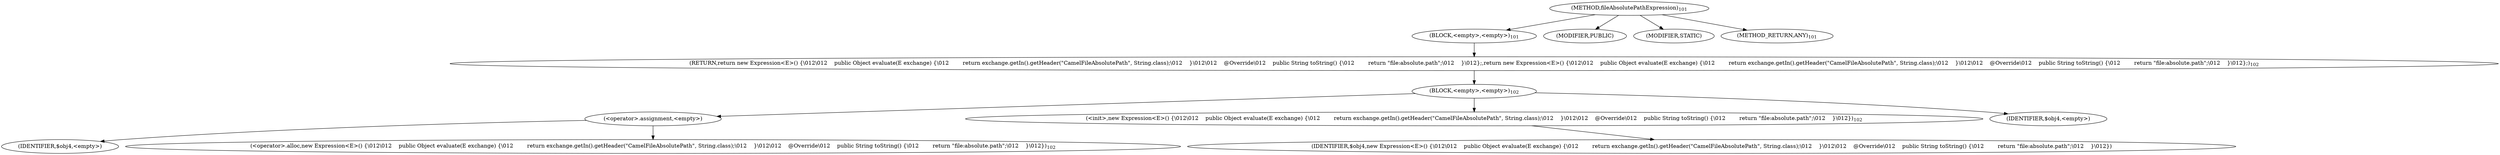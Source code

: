 digraph "fileAbsolutePathExpression" {  
"74" [label = <(METHOD,fileAbsolutePathExpression)<SUB>101</SUB>> ]
"75" [label = <(BLOCK,&lt;empty&gt;,&lt;empty&gt;)<SUB>101</SUB>> ]
"76" [label = <(RETURN,return new Expression&lt;E&gt;() {\012\012    public Object evaluate(E exchange) {\012        return exchange.getIn().getHeader(&quot;CamelFileAbsolutePath&quot;, String.class);\012    }\012\012    @Override\012    public String toString() {\012        return &quot;file:absolute.path&quot;;\012    }\012};,return new Expression&lt;E&gt;() {\012\012    public Object evaluate(E exchange) {\012        return exchange.getIn().getHeader(&quot;CamelFileAbsolutePath&quot;, String.class);\012    }\012\012    @Override\012    public String toString() {\012        return &quot;file:absolute.path&quot;;\012    }\012};)<SUB>102</SUB>> ]
"77" [label = <(BLOCK,&lt;empty&gt;,&lt;empty&gt;)<SUB>102</SUB>> ]
"78" [label = <(&lt;operator&gt;.assignment,&lt;empty&gt;)> ]
"79" [label = <(IDENTIFIER,$obj4,&lt;empty&gt;)> ]
"80" [label = <(&lt;operator&gt;.alloc,new Expression&lt;E&gt;() {\012\012    public Object evaluate(E exchange) {\012        return exchange.getIn().getHeader(&quot;CamelFileAbsolutePath&quot;, String.class);\012    }\012\012    @Override\012    public String toString() {\012        return &quot;file:absolute.path&quot;;\012    }\012})<SUB>102</SUB>> ]
"81" [label = <(&lt;init&gt;,new Expression&lt;E&gt;() {\012\012    public Object evaluate(E exchange) {\012        return exchange.getIn().getHeader(&quot;CamelFileAbsolutePath&quot;, String.class);\012    }\012\012    @Override\012    public String toString() {\012        return &quot;file:absolute.path&quot;;\012    }\012})<SUB>102</SUB>> ]
"82" [label = <(IDENTIFIER,$obj4,new Expression&lt;E&gt;() {\012\012    public Object evaluate(E exchange) {\012        return exchange.getIn().getHeader(&quot;CamelFileAbsolutePath&quot;, String.class);\012    }\012\012    @Override\012    public String toString() {\012        return &quot;file:absolute.path&quot;;\012    }\012})> ]
"83" [label = <(IDENTIFIER,$obj4,&lt;empty&gt;)> ]
"84" [label = <(MODIFIER,PUBLIC)> ]
"85" [label = <(MODIFIER,STATIC)> ]
"86" [label = <(METHOD_RETURN,ANY)<SUB>101</SUB>> ]
  "74" -> "75" 
  "74" -> "84" 
  "74" -> "85" 
  "74" -> "86" 
  "75" -> "76" 
  "76" -> "77" 
  "77" -> "78" 
  "77" -> "81" 
  "77" -> "83" 
  "78" -> "79" 
  "78" -> "80" 
  "81" -> "82" 
}
